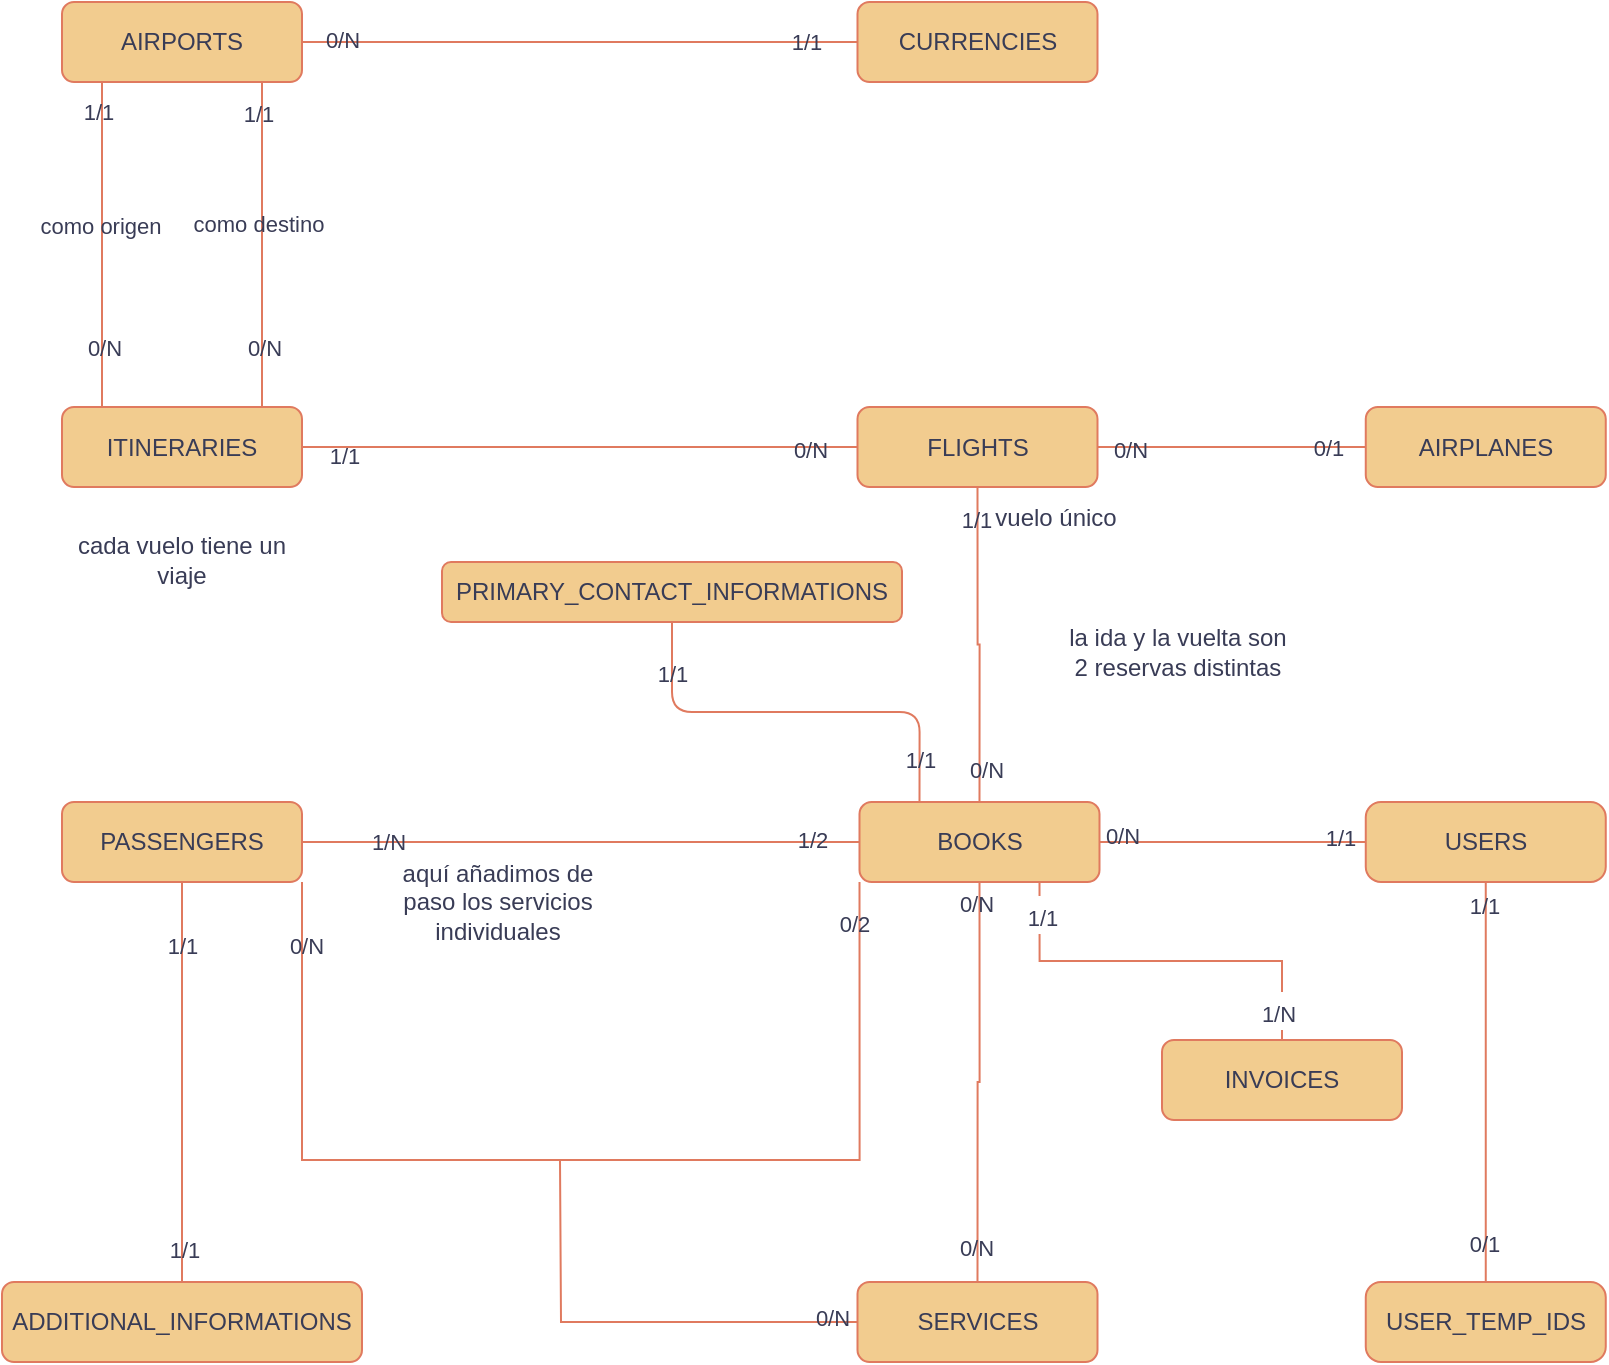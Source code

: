 <mxfile version="22.0.8" type="device">
  <diagram id="C5RBs43oDa-KdzZeNtuy" name="Page-1">
    <mxGraphModel dx="1941" dy="578" grid="1" gridSize="10" guides="1" tooltips="1" connect="1" arrows="1" fold="1" page="1" pageScale="1" pageWidth="827" pageHeight="1169" math="0" shadow="0">
      <root>
        <mxCell id="WIyWlLk6GJQsqaUBKTNV-0" />
        <mxCell id="WIyWlLk6GJQsqaUBKTNV-1" parent="WIyWlLk6GJQsqaUBKTNV-0" />
        <mxCell id="WIyWlLk6GJQsqaUBKTNV-2" value="" style="rounded=0;html=1;jettySize=auto;orthogonalLoop=1;fontSize=11;endArrow=none;endFill=0;endSize=8;strokeWidth=1;shadow=0;labelBackgroundColor=none;edgeStyle=orthogonalEdgeStyle;entryX=0;entryY=0.5;entryDx=0;entryDy=0;exitX=1;exitY=0.5;exitDx=0;exitDy=0;fontColor=default;strokeColor=#E07A5F;" parent="WIyWlLk6GJQsqaUBKTNV-1" source="WIyWlLk6GJQsqaUBKTNV-3" target="WIyWlLk6GJQsqaUBKTNV-7" edge="1">
          <mxGeometry relative="1" as="geometry">
            <mxPoint x="-615.25" y="30.0" as="sourcePoint" />
            <mxPoint x="-466.25" y="29.5" as="targetPoint" />
          </mxGeometry>
        </mxCell>
        <mxCell id="2eCOgMGtBzsQvOvCT4ah-16" value="0/N" style="edgeLabel;html=1;align=center;verticalAlign=middle;resizable=0;points=[];labelBackgroundColor=none;fontColor=#393C56;" parent="WIyWlLk6GJQsqaUBKTNV-2" vertex="1" connectable="0">
          <mxGeometry x="-0.5" relative="1" as="geometry">
            <mxPoint x="-91" y="1" as="offset" />
          </mxGeometry>
        </mxCell>
        <mxCell id="2eCOgMGtBzsQvOvCT4ah-32" value="1/1" style="edgeLabel;html=1;align=center;verticalAlign=middle;resizable=0;points=[];labelBackgroundColor=none;fontColor=#393C56;" parent="WIyWlLk6GJQsqaUBKTNV-2" vertex="1" connectable="0">
          <mxGeometry x="0.811" relative="1" as="geometry">
            <mxPoint as="offset" />
          </mxGeometry>
        </mxCell>
        <mxCell id="2eCOgMGtBzsQvOvCT4ah-80" value="0/N" style="edgeLabel;html=1;align=center;verticalAlign=middle;resizable=0;points=[];labelBackgroundColor=none;fontColor=#393C56;" parent="WIyWlLk6GJQsqaUBKTNV-2" vertex="1" connectable="0">
          <mxGeometry x="-0.859" y="1" relative="1" as="geometry">
            <mxPoint as="offset" />
          </mxGeometry>
        </mxCell>
        <mxCell id="2eCOgMGtBzsQvOvCT4ah-33" style="edgeStyle=orthogonalEdgeStyle;rounded=0;orthogonalLoop=1;jettySize=auto;html=1;exitX=0.5;exitY=1;exitDx=0;exitDy=0;entryX=0.5;entryY=0;entryDx=0;entryDy=0;labelBackgroundColor=none;fontColor=default;endArrow=none;endFill=0;strokeColor=#E07A5F;" parent="WIyWlLk6GJQsqaUBKTNV-1" edge="1">
          <mxGeometry relative="1" as="geometry">
            <mxPoint x="-770" y="50" as="sourcePoint" />
            <mxPoint x="-770" y="212.5" as="targetPoint" />
          </mxGeometry>
        </mxCell>
        <mxCell id="2eCOgMGtBzsQvOvCT4ah-34" value="0/N" style="edgeLabel;html=1;align=center;verticalAlign=middle;resizable=0;points=[];labelBackgroundColor=none;fontColor=#393C56;" parent="2eCOgMGtBzsQvOvCT4ah-33" vertex="1" connectable="0">
          <mxGeometry x="0.637" y="1" relative="1" as="geometry">
            <mxPoint as="offset" />
          </mxGeometry>
        </mxCell>
        <mxCell id="2eCOgMGtBzsQvOvCT4ah-35" value="1/1" style="edgeLabel;html=1;align=center;verticalAlign=middle;resizable=0;points=[];labelBackgroundColor=none;fontColor=#393C56;" parent="2eCOgMGtBzsQvOvCT4ah-33" vertex="1" connectable="0">
          <mxGeometry x="-0.814" y="-2" relative="1" as="geometry">
            <mxPoint as="offset" />
          </mxGeometry>
        </mxCell>
        <mxCell id="2eCOgMGtBzsQvOvCT4ah-39" value="como origen" style="edgeLabel;html=1;align=center;verticalAlign=middle;resizable=0;points=[];labelBackgroundColor=none;fontColor=#393C56;" parent="2eCOgMGtBzsQvOvCT4ah-33" vertex="1" connectable="0">
          <mxGeometry x="-0.186" y="-1" relative="1" as="geometry">
            <mxPoint y="6" as="offset" />
          </mxGeometry>
        </mxCell>
        <mxCell id="WIyWlLk6GJQsqaUBKTNV-3" value="AIRPORTS" style="rounded=1;whiteSpace=wrap;html=1;fontSize=12;glass=0;strokeWidth=1;shadow=0;labelBackgroundColor=none;fillColor=#F2CC8F;strokeColor=#E07A5F;fontColor=#393C56;" parent="WIyWlLk6GJQsqaUBKTNV-1" vertex="1">
          <mxGeometry x="-790" y="10" width="120" height="40" as="geometry" />
        </mxCell>
        <mxCell id="WIyWlLk6GJQsqaUBKTNV-7" value="CURRENCIES" style="rounded=1;whiteSpace=wrap;html=1;fontSize=12;glass=0;strokeWidth=1;shadow=0;labelBackgroundColor=none;fillColor=#F2CC8F;strokeColor=#E07A5F;fontColor=#393C56;" parent="WIyWlLk6GJQsqaUBKTNV-1" vertex="1">
          <mxGeometry x="-392.25" y="10" width="120" height="40" as="geometry" />
        </mxCell>
        <mxCell id="2eCOgMGtBzsQvOvCT4ah-19" style="edgeStyle=orthogonalEdgeStyle;rounded=0;orthogonalLoop=1;jettySize=auto;html=1;exitX=1;exitY=0.5;exitDx=0;exitDy=0;entryX=0;entryY=0.5;entryDx=0;entryDy=0;labelBackgroundColor=none;fontColor=default;endArrow=none;endFill=0;strokeColor=#E07A5F;" parent="WIyWlLk6GJQsqaUBKTNV-1" source="WIyWlLk6GJQsqaUBKTNV-11" target="2eCOgMGtBzsQvOvCT4ah-4" edge="1">
          <mxGeometry relative="1" as="geometry" />
        </mxCell>
        <mxCell id="2eCOgMGtBzsQvOvCT4ah-20" value="0/1" style="edgeLabel;html=1;align=center;verticalAlign=middle;resizable=0;points=[];labelBackgroundColor=none;fontColor=#393C56;" parent="2eCOgMGtBzsQvOvCT4ah-19" vertex="1" connectable="0">
          <mxGeometry x="0.883" relative="1" as="geometry">
            <mxPoint x="-12" as="offset" />
          </mxGeometry>
        </mxCell>
        <mxCell id="2eCOgMGtBzsQvOvCT4ah-22" value="0/N" style="edgeLabel;html=1;align=center;verticalAlign=middle;resizable=0;points=[];labelBackgroundColor=none;fontColor=#393C56;" parent="2eCOgMGtBzsQvOvCT4ah-19" vertex="1" connectable="0">
          <mxGeometry x="-0.918" y="-1" relative="1" as="geometry">
            <mxPoint x="10" as="offset" />
          </mxGeometry>
        </mxCell>
        <mxCell id="WIyWlLk6GJQsqaUBKTNV-11" value="FLIGHTS" style="rounded=1;whiteSpace=wrap;html=1;fontSize=12;glass=0;strokeWidth=1;shadow=0;labelBackgroundColor=none;fillColor=#F2CC8F;strokeColor=#E07A5F;fontColor=#393C56;" parent="WIyWlLk6GJQsqaUBKTNV-1" vertex="1">
          <mxGeometry x="-392.25" y="212.5" width="120" height="40" as="geometry" />
        </mxCell>
        <mxCell id="2eCOgMGtBzsQvOvCT4ah-41" style="edgeStyle=orthogonalEdgeStyle;rounded=0;orthogonalLoop=1;jettySize=auto;html=1;exitX=1;exitY=0.5;exitDx=0;exitDy=0;entryX=0;entryY=0.5;entryDx=0;entryDy=0;labelBackgroundColor=none;fontColor=default;endArrow=none;endFill=0;strokeColor=#E07A5F;" parent="WIyWlLk6GJQsqaUBKTNV-1" source="WIyWlLk6GJQsqaUBKTNV-12" target="WIyWlLk6GJQsqaUBKTNV-11" edge="1">
          <mxGeometry relative="1" as="geometry" />
        </mxCell>
        <mxCell id="2eCOgMGtBzsQvOvCT4ah-42" value="1/1" style="edgeLabel;html=1;align=center;verticalAlign=middle;resizable=0;points=[];labelBackgroundColor=none;fontColor=#393C56;" parent="2eCOgMGtBzsQvOvCT4ah-41" vertex="1" connectable="0">
          <mxGeometry x="-0.851" y="-4" relative="1" as="geometry">
            <mxPoint as="offset" />
          </mxGeometry>
        </mxCell>
        <mxCell id="2eCOgMGtBzsQvOvCT4ah-43" value="0/N" style="edgeLabel;html=1;align=center;verticalAlign=middle;resizable=0;points=[];labelBackgroundColor=none;fontColor=#393C56;" parent="2eCOgMGtBzsQvOvCT4ah-41" vertex="1" connectable="0">
          <mxGeometry x="0.826" y="-1" relative="1" as="geometry">
            <mxPoint as="offset" />
          </mxGeometry>
        </mxCell>
        <mxCell id="WIyWlLk6GJQsqaUBKTNV-12" value="ITINERARIES" style="rounded=1;whiteSpace=wrap;html=1;fontSize=12;glass=0;strokeWidth=1;shadow=0;labelBackgroundColor=none;fillColor=#F2CC8F;strokeColor=#E07A5F;fontColor=#393C56;" parent="WIyWlLk6GJQsqaUBKTNV-1" vertex="1">
          <mxGeometry x="-790" y="212.5" width="120" height="40" as="geometry" />
        </mxCell>
        <mxCell id="2eCOgMGtBzsQvOvCT4ah-4" value="AIRPLANES" style="rounded=1;whiteSpace=wrap;html=1;fontSize=12;glass=0;strokeWidth=1;shadow=0;labelBackgroundColor=none;fillColor=#F2CC8F;strokeColor=#E07A5F;fontColor=#393C56;" parent="WIyWlLk6GJQsqaUBKTNV-1" vertex="1">
          <mxGeometry x="-138.12" y="212.5" width="120" height="40" as="geometry" />
        </mxCell>
        <mxCell id="2eCOgMGtBzsQvOvCT4ah-5" value="SERVICES" style="rounded=1;whiteSpace=wrap;html=1;fontSize=12;glass=0;strokeWidth=1;shadow=0;labelBackgroundColor=none;fillColor=#F2CC8F;strokeColor=#E07A5F;fontColor=#393C56;" parent="WIyWlLk6GJQsqaUBKTNV-1" vertex="1">
          <mxGeometry x="-392.25" y="650" width="120" height="40" as="geometry" />
        </mxCell>
        <mxCell id="2eCOgMGtBzsQvOvCT4ah-28" style="rounded=0;orthogonalLoop=1;jettySize=auto;html=1;exitX=1;exitY=0.5;exitDx=0;exitDy=0;entryX=0;entryY=0.5;entryDx=0;entryDy=0;labelBackgroundColor=none;fontColor=default;endArrow=none;endFill=0;strokeColor=#E07A5F;" parent="WIyWlLk6GJQsqaUBKTNV-1" source="2eCOgMGtBzsQvOvCT4ah-6" target="2eCOgMGtBzsQvOvCT4ah-7" edge="1">
          <mxGeometry relative="1" as="geometry" />
        </mxCell>
        <mxCell id="2eCOgMGtBzsQvOvCT4ah-30" value="1/1" style="edgeLabel;html=1;align=center;verticalAlign=middle;resizable=0;points=[];labelBackgroundColor=none;fontColor=#393C56;" parent="2eCOgMGtBzsQvOvCT4ah-28" vertex="1" connectable="0">
          <mxGeometry x="0.802" y="2" relative="1" as="geometry">
            <mxPoint as="offset" />
          </mxGeometry>
        </mxCell>
        <mxCell id="2eCOgMGtBzsQvOvCT4ah-31" value="0/N" style="edgeLabel;html=1;align=center;verticalAlign=middle;resizable=0;points=[];labelBackgroundColor=none;fontColor=#393C56;" parent="2eCOgMGtBzsQvOvCT4ah-28" vertex="1" connectable="0">
          <mxGeometry x="-0.805" y="3" relative="1" as="geometry">
            <mxPoint x="-2" as="offset" />
          </mxGeometry>
        </mxCell>
        <mxCell id="2eCOgMGtBzsQvOvCT4ah-44" style="edgeStyle=orthogonalEdgeStyle;rounded=0;orthogonalLoop=1;jettySize=auto;html=1;exitX=0.5;exitY=0;exitDx=0;exitDy=0;entryX=0.5;entryY=1;entryDx=0;entryDy=0;labelBackgroundColor=none;fontColor=default;endArrow=none;endFill=0;strokeColor=#E07A5F;" parent="WIyWlLk6GJQsqaUBKTNV-1" source="2eCOgMGtBzsQvOvCT4ah-6" target="WIyWlLk6GJQsqaUBKTNV-11" edge="1">
          <mxGeometry relative="1" as="geometry">
            <mxPoint x="-351.25" y="286" as="targetPoint" />
          </mxGeometry>
        </mxCell>
        <mxCell id="2eCOgMGtBzsQvOvCT4ah-45" value="1/1" style="edgeLabel;html=1;align=center;verticalAlign=middle;resizable=0;points=[];labelBackgroundColor=none;fontColor=#393C56;" parent="2eCOgMGtBzsQvOvCT4ah-44" vertex="1" connectable="0">
          <mxGeometry x="0.892" y="1" relative="1" as="geometry">
            <mxPoint y="8" as="offset" />
          </mxGeometry>
        </mxCell>
        <mxCell id="2eCOgMGtBzsQvOvCT4ah-48" value="0/N" style="edgeLabel;html=1;align=center;verticalAlign=middle;resizable=0;points=[];labelBackgroundColor=none;fontColor=#393C56;" parent="2eCOgMGtBzsQvOvCT4ah-44" vertex="1" connectable="0">
          <mxGeometry x="-0.929" y="-3" relative="1" as="geometry">
            <mxPoint y="-11" as="offset" />
          </mxGeometry>
        </mxCell>
        <mxCell id="2eCOgMGtBzsQvOvCT4ah-59" style="edgeStyle=orthogonalEdgeStyle;rounded=0;orthogonalLoop=1;jettySize=auto;html=1;exitX=0.5;exitY=1;exitDx=0;exitDy=0;entryX=0.5;entryY=0;entryDx=0;entryDy=0;labelBackgroundColor=none;fontColor=default;endArrow=none;endFill=0;strokeColor=#E07A5F;" parent="WIyWlLk6GJQsqaUBKTNV-1" source="2eCOgMGtBzsQvOvCT4ah-6" target="2eCOgMGtBzsQvOvCT4ah-5" edge="1">
          <mxGeometry relative="1" as="geometry" />
        </mxCell>
        <mxCell id="2eCOgMGtBzsQvOvCT4ah-60" value="0/N" style="edgeLabel;html=1;align=center;verticalAlign=middle;resizable=0;points=[];labelBackgroundColor=none;fontColor=#393C56;" parent="2eCOgMGtBzsQvOvCT4ah-59" vertex="1" connectable="0">
          <mxGeometry x="0.836" y="-1" relative="1" as="geometry">
            <mxPoint y="-1" as="offset" />
          </mxGeometry>
        </mxCell>
        <mxCell id="2eCOgMGtBzsQvOvCT4ah-61" value="0/N" style="edgeLabel;html=1;align=center;verticalAlign=middle;resizable=0;points=[];labelBackgroundColor=none;fontColor=#393C56;" parent="2eCOgMGtBzsQvOvCT4ah-59" vertex="1" connectable="0">
          <mxGeometry x="-0.879" y="-2" relative="1" as="geometry">
            <mxPoint y="-1" as="offset" />
          </mxGeometry>
        </mxCell>
        <mxCell id="1g1i9qOu4sJortHsb9D5-1" style="edgeStyle=orthogonalEdgeStyle;orthogonalLoop=1;jettySize=auto;html=1;exitX=0.25;exitY=0;exitDx=0;exitDy=0;entryX=0.5;entryY=1;entryDx=0;entryDy=0;fontSize=12;startSize=8;endSize=8;endArrow=none;endFill=0;labelBackgroundColor=none;strokeColor=#E07A5F;fontColor=default;" parent="WIyWlLk6GJQsqaUBKTNV-1" source="2eCOgMGtBzsQvOvCT4ah-6" target="1g1i9qOu4sJortHsb9D5-0" edge="1">
          <mxGeometry relative="1" as="geometry" />
        </mxCell>
        <mxCell id="1g1i9qOu4sJortHsb9D5-2" value="&lt;font style=&quot;font-size: 11px;&quot;&gt;1/1&lt;/font&gt;" style="edgeLabel;html=1;align=center;verticalAlign=middle;resizable=0;points=[];fontSize=16;labelBackgroundColor=none;fontColor=#393C56;" parent="1g1i9qOu4sJortHsb9D5-1" vertex="1" connectable="0">
          <mxGeometry x="0.842" y="-3" relative="1" as="geometry">
            <mxPoint x="-3" y="7" as="offset" />
          </mxGeometry>
        </mxCell>
        <mxCell id="1g1i9qOu4sJortHsb9D5-4" value="&lt;font style=&quot;font-size: 11px;&quot;&gt;1/1&lt;/font&gt;" style="edgeLabel;html=1;align=center;verticalAlign=middle;resizable=0;points=[];fontSize=16;labelBackgroundColor=none;fontColor=#393C56;" parent="1g1i9qOu4sJortHsb9D5-1" vertex="1" connectable="0">
          <mxGeometry x="-0.781" relative="1" as="geometry">
            <mxPoint as="offset" />
          </mxGeometry>
        </mxCell>
        <mxCell id="2eCOgMGtBzsQvOvCT4ah-6" value="BOOKS" style="rounded=1;whiteSpace=wrap;html=1;fontSize=12;glass=0;strokeWidth=1;shadow=0;labelBackgroundColor=none;fillColor=#F2CC8F;strokeColor=#E07A5F;fontColor=#393C56;" parent="WIyWlLk6GJQsqaUBKTNV-1" vertex="1">
          <mxGeometry x="-391.25" y="410" width="120" height="40" as="geometry" />
        </mxCell>
        <mxCell id="OlYe6v1druSpTASiOuSP-1" style="edgeStyle=orthogonalEdgeStyle;rounded=0;orthogonalLoop=1;jettySize=auto;html=1;exitX=0.5;exitY=1;exitDx=0;exitDy=0;entryX=0.5;entryY=0;entryDx=0;entryDy=0;endArrow=none;endFill=0;labelBackgroundColor=none;fontColor=default;strokeColor=#E07A5F;" parent="WIyWlLk6GJQsqaUBKTNV-1" source="2eCOgMGtBzsQvOvCT4ah-7" target="OlYe6v1druSpTASiOuSP-0" edge="1">
          <mxGeometry relative="1" as="geometry" />
        </mxCell>
        <mxCell id="OlYe6v1druSpTASiOuSP-2" value="1/1" style="edgeLabel;html=1;align=center;verticalAlign=middle;resizable=0;points=[];labelBackgroundColor=none;fontColor=#393C56;" parent="OlYe6v1druSpTASiOuSP-1" vertex="1" connectable="0">
          <mxGeometry x="-0.88" y="-1" relative="1" as="geometry">
            <mxPoint as="offset" />
          </mxGeometry>
        </mxCell>
        <mxCell id="OlYe6v1druSpTASiOuSP-3" value="0/1" style="edgeLabel;html=1;align=center;verticalAlign=middle;resizable=0;points=[];labelBackgroundColor=none;fontColor=#393C56;" parent="OlYe6v1druSpTASiOuSP-1" vertex="1" connectable="0">
          <mxGeometry x="0.81" y="-1" relative="1" as="geometry">
            <mxPoint as="offset" />
          </mxGeometry>
        </mxCell>
        <mxCell id="2eCOgMGtBzsQvOvCT4ah-7" value="USERS" style="rounded=1;whiteSpace=wrap;html=1;fontSize=12;glass=0;strokeWidth=1;shadow=0;arcSize=19;labelBackgroundColor=none;fillColor=#F2CC8F;strokeColor=#E07A5F;fontColor=#393C56;" parent="WIyWlLk6GJQsqaUBKTNV-1" vertex="1">
          <mxGeometry x="-138.12" y="410" width="120" height="40" as="geometry" />
        </mxCell>
        <mxCell id="2eCOgMGtBzsQvOvCT4ah-23" style="edgeStyle=orthogonalEdgeStyle;rounded=0;orthogonalLoop=1;jettySize=auto;html=1;exitX=0.5;exitY=1;exitDx=0;exitDy=0;entryX=0.5;entryY=0;entryDx=0;entryDy=0;labelBackgroundColor=none;fontColor=default;endArrow=none;endFill=0;strokeColor=#E07A5F;" parent="WIyWlLk6GJQsqaUBKTNV-1" source="2eCOgMGtBzsQvOvCT4ah-8" target="2eCOgMGtBzsQvOvCT4ah-9" edge="1">
          <mxGeometry relative="1" as="geometry" />
        </mxCell>
        <mxCell id="2eCOgMGtBzsQvOvCT4ah-24" value="1/1" style="edgeLabel;html=1;align=center;verticalAlign=middle;resizable=0;points=[];labelBackgroundColor=none;fontColor=#393C56;" parent="2eCOgMGtBzsQvOvCT4ah-23" vertex="1" connectable="0">
          <mxGeometry x="-0.684" relative="1" as="geometry">
            <mxPoint as="offset" />
          </mxGeometry>
        </mxCell>
        <mxCell id="2eCOgMGtBzsQvOvCT4ah-25" value="1/1" style="edgeLabel;html=1;align=center;verticalAlign=middle;resizable=0;points=[];labelBackgroundColor=none;fontColor=#393C56;" parent="2eCOgMGtBzsQvOvCT4ah-23" vertex="1" connectable="0">
          <mxGeometry x="0.842" y="1" relative="1" as="geometry">
            <mxPoint as="offset" />
          </mxGeometry>
        </mxCell>
        <mxCell id="2eCOgMGtBzsQvOvCT4ah-52" style="edgeStyle=orthogonalEdgeStyle;rounded=0;orthogonalLoop=1;jettySize=auto;html=1;exitX=1;exitY=0.5;exitDx=0;exitDy=0;entryX=0;entryY=0.5;entryDx=0;entryDy=0;labelBackgroundColor=none;fontColor=default;endArrow=none;endFill=0;strokeColor=#E07A5F;" parent="WIyWlLk6GJQsqaUBKTNV-1" source="2eCOgMGtBzsQvOvCT4ah-8" target="2eCOgMGtBzsQvOvCT4ah-6" edge="1">
          <mxGeometry relative="1" as="geometry">
            <mxPoint x="-481.25" y="430" as="targetPoint" />
          </mxGeometry>
        </mxCell>
        <mxCell id="2eCOgMGtBzsQvOvCT4ah-63" value="1/N" style="edgeLabel;html=1;align=center;verticalAlign=middle;resizable=0;points=[];labelBackgroundColor=none;fontColor=#393C56;" parent="2eCOgMGtBzsQvOvCT4ah-52" vertex="1" connectable="0">
          <mxGeometry x="-0.691" relative="1" as="geometry">
            <mxPoint as="offset" />
          </mxGeometry>
        </mxCell>
        <mxCell id="2eCOgMGtBzsQvOvCT4ah-78" value="1/2" style="edgeLabel;html=1;align=center;verticalAlign=middle;resizable=0;points=[];labelBackgroundColor=none;fontColor=#393C56;" parent="2eCOgMGtBzsQvOvCT4ah-52" vertex="1" connectable="0">
          <mxGeometry x="0.831" y="1" relative="1" as="geometry">
            <mxPoint as="offset" />
          </mxGeometry>
        </mxCell>
        <mxCell id="2eCOgMGtBzsQvOvCT4ah-8" value="PASSENGERS" style="rounded=1;whiteSpace=wrap;html=1;fontSize=12;glass=0;strokeWidth=1;shadow=0;labelBackgroundColor=none;fillColor=#F2CC8F;strokeColor=#E07A5F;fontColor=#393C56;" parent="WIyWlLk6GJQsqaUBKTNV-1" vertex="1">
          <mxGeometry x="-790" y="410" width="120" height="40" as="geometry" />
        </mxCell>
        <mxCell id="2eCOgMGtBzsQvOvCT4ah-9" value="ADDITIONAL_INFORMATIONS" style="rounded=1;whiteSpace=wrap;html=1;fontSize=12;glass=0;strokeWidth=1;shadow=0;labelBackgroundColor=none;fillColor=#F2CC8F;strokeColor=#E07A5F;fontColor=#393C56;" parent="WIyWlLk6GJQsqaUBKTNV-1" vertex="1">
          <mxGeometry x="-820" y="650" width="180" height="40" as="geometry" />
        </mxCell>
        <mxCell id="2eCOgMGtBzsQvOvCT4ah-17" value="vuelo único" style="text;html=1;strokeColor=none;fillColor=none;align=center;verticalAlign=middle;whiteSpace=wrap;rounded=0;labelBackgroundColor=none;fontColor=#393C56;" parent="WIyWlLk6GJQsqaUBKTNV-1" vertex="1">
          <mxGeometry x="-351.25" y="252.5" width="116" height="30" as="geometry" />
        </mxCell>
        <mxCell id="2eCOgMGtBzsQvOvCT4ah-27" value="cada vuelo tiene un viaje" style="text;html=1;strokeColor=none;fillColor=none;align=center;verticalAlign=middle;whiteSpace=wrap;rounded=0;labelBackgroundColor=none;fontColor=#393C56;" parent="WIyWlLk6GJQsqaUBKTNV-1" vertex="1">
          <mxGeometry x="-790" y="268.5" width="120" height="40" as="geometry" />
        </mxCell>
        <mxCell id="2eCOgMGtBzsQvOvCT4ah-36" style="edgeStyle=orthogonalEdgeStyle;rounded=0;orthogonalLoop=1;jettySize=auto;html=1;exitX=0.5;exitY=1;exitDx=0;exitDy=0;entryX=0.5;entryY=0;entryDx=0;entryDy=0;labelBackgroundColor=none;fontColor=default;endArrow=none;endFill=0;strokeColor=#E07A5F;" parent="WIyWlLk6GJQsqaUBKTNV-1" edge="1">
          <mxGeometry relative="1" as="geometry">
            <mxPoint x="-690" y="50.5" as="sourcePoint" />
            <mxPoint x="-690" y="212.5" as="targetPoint" />
          </mxGeometry>
        </mxCell>
        <mxCell id="2eCOgMGtBzsQvOvCT4ah-37" value="0/N" style="edgeLabel;html=1;align=center;verticalAlign=middle;resizable=0;points=[];labelBackgroundColor=none;fontColor=#393C56;" parent="2eCOgMGtBzsQvOvCT4ah-36" vertex="1" connectable="0">
          <mxGeometry x="0.637" y="1" relative="1" as="geometry">
            <mxPoint as="offset" />
          </mxGeometry>
        </mxCell>
        <mxCell id="2eCOgMGtBzsQvOvCT4ah-38" value="1/1" style="edgeLabel;html=1;align=center;verticalAlign=middle;resizable=0;points=[];labelBackgroundColor=none;fontColor=#393C56;" parent="2eCOgMGtBzsQvOvCT4ah-36" vertex="1" connectable="0">
          <mxGeometry x="-0.814" y="-2" relative="1" as="geometry">
            <mxPoint as="offset" />
          </mxGeometry>
        </mxCell>
        <mxCell id="2eCOgMGtBzsQvOvCT4ah-40" value="como destino" style="edgeLabel;html=1;align=center;verticalAlign=middle;resizable=0;points=[];labelBackgroundColor=none;fontColor=#393C56;" parent="2eCOgMGtBzsQvOvCT4ah-36" vertex="1" connectable="0">
          <mxGeometry x="-0.133" y="-2" relative="1" as="geometry">
            <mxPoint as="offset" />
          </mxGeometry>
        </mxCell>
        <mxCell id="2eCOgMGtBzsQvOvCT4ah-47" value="la ida y la vuelta son 2 reservas distintas" style="text;html=1;strokeColor=none;fillColor=none;align=center;verticalAlign=middle;whiteSpace=wrap;rounded=0;labelBackgroundColor=none;fontColor=#393C56;" parent="WIyWlLk6GJQsqaUBKTNV-1" vertex="1">
          <mxGeometry x="-290" y="320" width="116" height="30" as="geometry" />
        </mxCell>
        <mxCell id="2eCOgMGtBzsQvOvCT4ah-54" value="aquí añadimos de paso los servicios individuales" style="text;html=1;strokeColor=none;fillColor=none;align=center;verticalAlign=middle;whiteSpace=wrap;rounded=0;labelBackgroundColor=none;fontColor=#393C56;" parent="WIyWlLk6GJQsqaUBKTNV-1" vertex="1">
          <mxGeometry x="-631.25" y="440" width="118" height="40" as="geometry" />
        </mxCell>
        <mxCell id="2eCOgMGtBzsQvOvCT4ah-73" value="" style="endArrow=none;html=1;rounded=0;entryX=1;entryY=1;entryDx=0;entryDy=0;exitX=0;exitY=1;exitDx=0;exitDy=0;labelBackgroundColor=none;fontColor=default;strokeColor=#E07A5F;edgeStyle=orthogonalEdgeStyle;" parent="WIyWlLk6GJQsqaUBKTNV-1" source="2eCOgMGtBzsQvOvCT4ah-6" target="2eCOgMGtBzsQvOvCT4ah-8" edge="1">
          <mxGeometry width="50" height="50" relative="1" as="geometry">
            <mxPoint x="-441.25" y="470" as="sourcePoint" />
            <mxPoint x="-151.25" y="560" as="targetPoint" />
            <Array as="points">
              <mxPoint x="-391" y="589" />
              <mxPoint x="-670" y="589" />
            </Array>
          </mxGeometry>
        </mxCell>
        <mxCell id="2eCOgMGtBzsQvOvCT4ah-74" value="0/N" style="edgeLabel;html=1;align=center;verticalAlign=middle;resizable=0;points=[];labelBackgroundColor=none;fontColor=#393C56;" parent="2eCOgMGtBzsQvOvCT4ah-73" vertex="1" connectable="0">
          <mxGeometry x="0.888" y="-2" relative="1" as="geometry">
            <mxPoint as="offset" />
          </mxGeometry>
        </mxCell>
        <mxCell id="2eCOgMGtBzsQvOvCT4ah-75" value="0/2" style="edgeLabel;html=1;align=center;verticalAlign=middle;resizable=0;points=[];labelBackgroundColor=none;fontColor=#393C56;" parent="2eCOgMGtBzsQvOvCT4ah-73" vertex="1" connectable="0">
          <mxGeometry x="-0.924" y="-3" relative="1" as="geometry">
            <mxPoint as="offset" />
          </mxGeometry>
        </mxCell>
        <mxCell id="2eCOgMGtBzsQvOvCT4ah-76" value="" style="endArrow=none;html=1;rounded=0;exitX=0;exitY=0.5;exitDx=0;exitDy=0;labelBackgroundColor=none;fontColor=default;strokeColor=#E07A5F;edgeStyle=orthogonalEdgeStyle;" parent="WIyWlLk6GJQsqaUBKTNV-1" source="2eCOgMGtBzsQvOvCT4ah-5" edge="1">
          <mxGeometry width="50" height="50" relative="1" as="geometry">
            <mxPoint x="-201.25" y="610" as="sourcePoint" />
            <mxPoint x="-541" y="589" as="targetPoint" />
          </mxGeometry>
        </mxCell>
        <mxCell id="2eCOgMGtBzsQvOvCT4ah-77" value="0/N" style="edgeLabel;html=1;align=center;verticalAlign=middle;resizable=0;points=[];labelBackgroundColor=none;fontColor=#393C56;" parent="2eCOgMGtBzsQvOvCT4ah-76" vertex="1" connectable="0">
          <mxGeometry x="-0.888" y="-2" relative="1" as="geometry">
            <mxPoint as="offset" />
          </mxGeometry>
        </mxCell>
        <mxCell id="OlYe6v1druSpTASiOuSP-0" value="USER_TEMP_IDS" style="rounded=1;whiteSpace=wrap;html=1;fontSize=12;glass=0;strokeWidth=1;shadow=0;arcSize=19;labelBackgroundColor=none;fillColor=#F2CC8F;strokeColor=#E07A5F;fontColor=#393C56;" parent="WIyWlLk6GJQsqaUBKTNV-1" vertex="1">
          <mxGeometry x="-138.12" y="650" width="120" height="40" as="geometry" />
        </mxCell>
        <mxCell id="1g1i9qOu4sJortHsb9D5-0" value="PRIMARY_CONTACT_INFORMATIONS" style="rounded=1;whiteSpace=wrap;html=1;fontSize=12;glass=0;strokeWidth=1;shadow=0;labelBackgroundColor=none;fillColor=#F2CC8F;strokeColor=#E07A5F;fontColor=#393C56;" parent="WIyWlLk6GJQsqaUBKTNV-1" vertex="1">
          <mxGeometry x="-600" y="290" width="230" height="30" as="geometry" />
        </mxCell>
        <mxCell id="1g1i9qOu4sJortHsb9D5-8" style="edgeStyle=orthogonalEdgeStyle;rounded=0;orthogonalLoop=1;jettySize=auto;html=1;exitX=0.5;exitY=0;exitDx=0;exitDy=0;strokeColor=#E07A5F;fontSize=12;fontColor=#393C56;startSize=8;endSize=8;fillColor=#F2CC8F;entryX=0.75;entryY=1;entryDx=0;entryDy=0;endArrow=none;endFill=0;" parent="WIyWlLk6GJQsqaUBKTNV-1" source="1g1i9qOu4sJortHsb9D5-6" target="2eCOgMGtBzsQvOvCT4ah-6" edge="1">
          <mxGeometry relative="1" as="geometry" />
        </mxCell>
        <mxCell id="1g1i9qOu4sJortHsb9D5-9" value="&lt;font style=&quot;font-size: 11px;&quot;&gt;1/1&lt;/font&gt;" style="edgeLabel;html=1;align=center;verticalAlign=middle;resizable=0;points=[];fontSize=16;fontColor=#393C56;" parent="1g1i9qOu4sJortHsb9D5-8" vertex="1" connectable="0">
          <mxGeometry x="0.84" y="-1" relative="1" as="geometry">
            <mxPoint as="offset" />
          </mxGeometry>
        </mxCell>
        <mxCell id="1g1i9qOu4sJortHsb9D5-10" value="&lt;font style=&quot;font-size: 11px;&quot;&gt;1/N&lt;/font&gt;" style="edgeLabel;html=1;align=center;verticalAlign=middle;resizable=0;points=[];fontSize=16;fontColor=#393C56;" parent="1g1i9qOu4sJortHsb9D5-8" vertex="1" connectable="0">
          <mxGeometry x="-0.85" y="2" relative="1" as="geometry">
            <mxPoint as="offset" />
          </mxGeometry>
        </mxCell>
        <mxCell id="1g1i9qOu4sJortHsb9D5-6" value="INVOICES" style="rounded=1;whiteSpace=wrap;html=1;fontSize=12;glass=0;strokeWidth=1;shadow=0;labelBackgroundColor=none;fillColor=#F2CC8F;strokeColor=#E07A5F;fontColor=#393C56;" parent="WIyWlLk6GJQsqaUBKTNV-1" vertex="1">
          <mxGeometry x="-240" y="529" width="120" height="40" as="geometry" />
        </mxCell>
      </root>
    </mxGraphModel>
  </diagram>
</mxfile>
